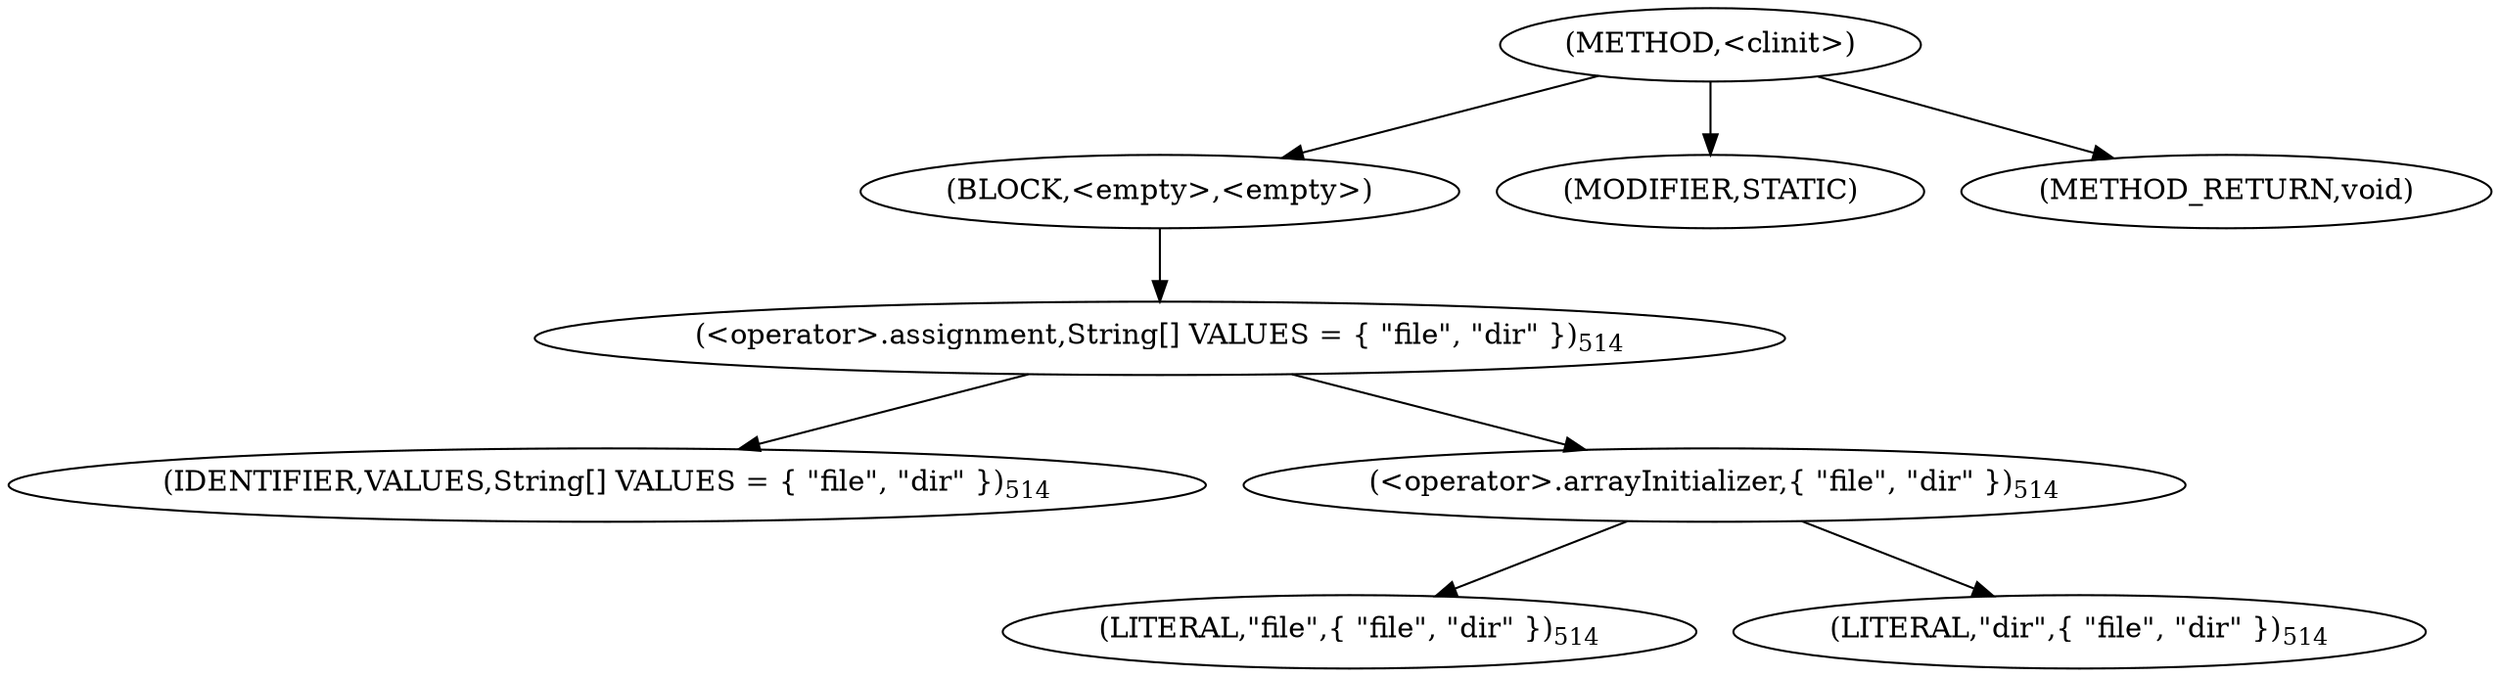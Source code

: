 digraph "&lt;clinit&gt;" {  
"1208" [label = <(METHOD,&lt;clinit&gt;)> ]
"1209" [label = <(BLOCK,&lt;empty&gt;,&lt;empty&gt;)> ]
"1210" [label = <(&lt;operator&gt;.assignment,String[] VALUES = { &quot;file&quot;, &quot;dir&quot; })<SUB>514</SUB>> ]
"1211" [label = <(IDENTIFIER,VALUES,String[] VALUES = { &quot;file&quot;, &quot;dir&quot; })<SUB>514</SUB>> ]
"1212" [label = <(&lt;operator&gt;.arrayInitializer,{ &quot;file&quot;, &quot;dir&quot; })<SUB>514</SUB>> ]
"1213" [label = <(LITERAL,&quot;file&quot;,{ &quot;file&quot;, &quot;dir&quot; })<SUB>514</SUB>> ]
"1214" [label = <(LITERAL,&quot;dir&quot;,{ &quot;file&quot;, &quot;dir&quot; })<SUB>514</SUB>> ]
"1215" [label = <(MODIFIER,STATIC)> ]
"1216" [label = <(METHOD_RETURN,void)> ]
  "1208" -> "1209" 
  "1208" -> "1215" 
  "1208" -> "1216" 
  "1209" -> "1210" 
  "1210" -> "1211" 
  "1210" -> "1212" 
  "1212" -> "1213" 
  "1212" -> "1214" 
}
